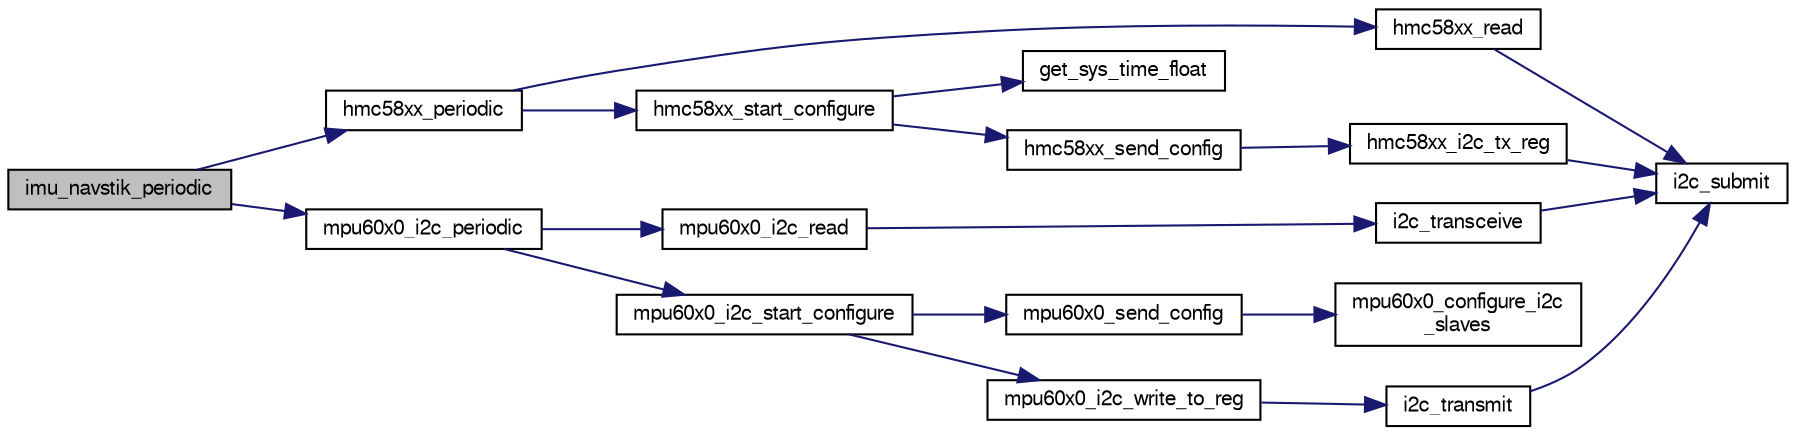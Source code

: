 digraph "imu_navstik_periodic"
{
  edge [fontname="FreeSans",fontsize="10",labelfontname="FreeSans",labelfontsize="10"];
  node [fontname="FreeSans",fontsize="10",shape=record];
  rankdir="LR";
  Node1 [label="imu_navstik_periodic",height=0.2,width=0.4,color="black", fillcolor="grey75", style="filled", fontcolor="black"];
  Node1 -> Node2 [color="midnightblue",fontsize="10",style="solid",fontname="FreeSans"];
  Node2 [label="hmc58xx_periodic",height=0.2,width=0.4,color="black", fillcolor="white", style="filled",URL="$hmc58xx_8h.html#a353064a5a9c6b47a14f4b9543545b4ec",tooltip="convenience function: read or start configuration if not already initialized "];
  Node2 -> Node3 [color="midnightblue",fontsize="10",style="solid",fontname="FreeSans"];
  Node3 [label="hmc58xx_read",height=0.2,width=0.4,color="black", fillcolor="white", style="filled",URL="$hmc58xx_8h.html#a883e49acd3049ead17c6c29a3b020c72"];
  Node3 -> Node4 [color="midnightblue",fontsize="10",style="solid",fontname="FreeSans"];
  Node4 [label="i2c_submit",height=0.2,width=0.4,color="black", fillcolor="white", style="filled",URL="$group__i2c.html#ga4eed48e542a9c71b93372f5a38d7e367",tooltip="Submit a I2C transaction. "];
  Node2 -> Node5 [color="midnightblue",fontsize="10",style="solid",fontname="FreeSans"];
  Node5 [label="hmc58xx_start_configure",height=0.2,width=0.4,color="black", fillcolor="white", style="filled",URL="$hmc58xx_8h.html#a89a7b5456b1a87c83aef85779c4fc5e9"];
  Node5 -> Node6 [color="midnightblue",fontsize="10",style="solid",fontname="FreeSans"];
  Node6 [label="get_sys_time_float",height=0.2,width=0.4,color="black", fillcolor="white", style="filled",URL="$sys__time_8h.html#af486c2fb33d8d33645256a9970eb056e",tooltip="Get the time in seconds since startup. "];
  Node5 -> Node7 [color="midnightblue",fontsize="10",style="solid",fontname="FreeSans"];
  Node7 [label="hmc58xx_send_config",height=0.2,width=0.4,color="black", fillcolor="white", style="filled",URL="$hmc58xx_8c.html#a2eff0c407b139d17a73bf75a611c32cb",tooltip="Configuration function called once before normal use. "];
  Node7 -> Node8 [color="midnightblue",fontsize="10",style="solid",fontname="FreeSans"];
  Node8 [label="hmc58xx_i2c_tx_reg",height=0.2,width=0.4,color="black", fillcolor="white", style="filled",URL="$hmc58xx_8c.html#afadf91048494baf761fa6cf8fda062d9"];
  Node8 -> Node4 [color="midnightblue",fontsize="10",style="solid",fontname="FreeSans"];
  Node1 -> Node9 [color="midnightblue",fontsize="10",style="solid",fontname="FreeSans"];
  Node9 [label="mpu60x0_i2c_periodic",height=0.2,width=0.4,color="black", fillcolor="white", style="filled",URL="$mpu60x0__i2c_8h.html#a4e7da06e98b7caad1f8b41e7c91ff5ea",tooltip="convenience function: read or start configuration if not already initialized "];
  Node9 -> Node10 [color="midnightblue",fontsize="10",style="solid",fontname="FreeSans"];
  Node10 [label="mpu60x0_i2c_read",height=0.2,width=0.4,color="black", fillcolor="white", style="filled",URL="$mpu60x0__i2c_8h.html#af4a339056cedb3db951f3d042a509866"];
  Node10 -> Node11 [color="midnightblue",fontsize="10",style="solid",fontname="FreeSans"];
  Node11 [label="i2c_transceive",height=0.2,width=0.4,color="black", fillcolor="white", style="filled",URL="$group__i2c.html#gafb731922c9fb73255aa4cc11e34bfbd6",tooltip="Submit a write/read transaction. "];
  Node11 -> Node4 [color="midnightblue",fontsize="10",style="solid",fontname="FreeSans"];
  Node9 -> Node12 [color="midnightblue",fontsize="10",style="solid",fontname="FreeSans"];
  Node12 [label="mpu60x0_i2c_start_configure",height=0.2,width=0.4,color="black", fillcolor="white", style="filled",URL="$mpu60x0__i2c_8h.html#a1b62653862375e462d147451eb41df6e"];
  Node12 -> Node13 [color="midnightblue",fontsize="10",style="solid",fontname="FreeSans"];
  Node13 [label="mpu60x0_send_config",height=0.2,width=0.4,color="black", fillcolor="white", style="filled",URL="$mpu60x0_8c.html#a564470aa2f16b3f6665b99d9141f9ae7",tooltip="Configuration sequence called once before normal use. "];
  Node13 -> Node14 [color="midnightblue",fontsize="10",style="solid",fontname="FreeSans"];
  Node14 [label="mpu60x0_configure_i2c\l_slaves",height=0.2,width=0.4,color="black", fillcolor="white", style="filled",URL="$mpu60x0_8h.html#aedbe7307e6e7f522300178dd964c2f3b",tooltip="Configure I2C slaves of the MPU. "];
  Node12 -> Node15 [color="midnightblue",fontsize="10",style="solid",fontname="FreeSans"];
  Node15 [label="mpu60x0_i2c_write_to_reg",height=0.2,width=0.4,color="black", fillcolor="white", style="filled",URL="$mpu60x0__i2c_8c.html#a1f2cb2db1a703a3ef043e0412f84278b"];
  Node15 -> Node16 [color="midnightblue",fontsize="10",style="solid",fontname="FreeSans"];
  Node16 [label="i2c_transmit",height=0.2,width=0.4,color="black", fillcolor="white", style="filled",URL="$group__i2c.html#ga54405aa058f14a143b8b1b5380015927",tooltip="Submit a write only transaction. "];
  Node16 -> Node4 [color="midnightblue",fontsize="10",style="solid",fontname="FreeSans"];
}
